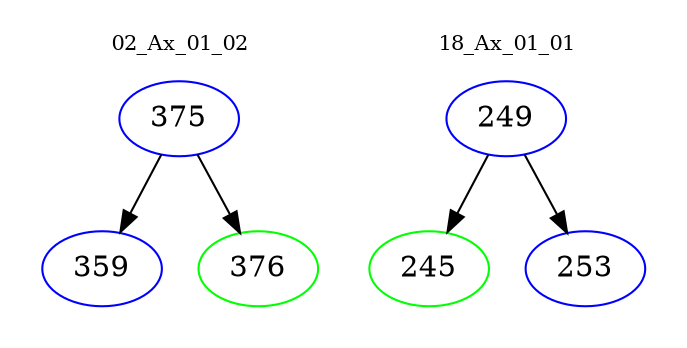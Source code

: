 digraph{
subgraph cluster_0 {
color = white
label = "02_Ax_01_02";
fontsize=10;
T0_375 [label="375", color="blue"]
T0_375 -> T0_359 [color="black"]
T0_359 [label="359", color="blue"]
T0_375 -> T0_376 [color="black"]
T0_376 [label="376", color="green"]
}
subgraph cluster_1 {
color = white
label = "18_Ax_01_01";
fontsize=10;
T1_249 [label="249", color="blue"]
T1_249 -> T1_245 [color="black"]
T1_245 [label="245", color="green"]
T1_249 -> T1_253 [color="black"]
T1_253 [label="253", color="blue"]
}
}
